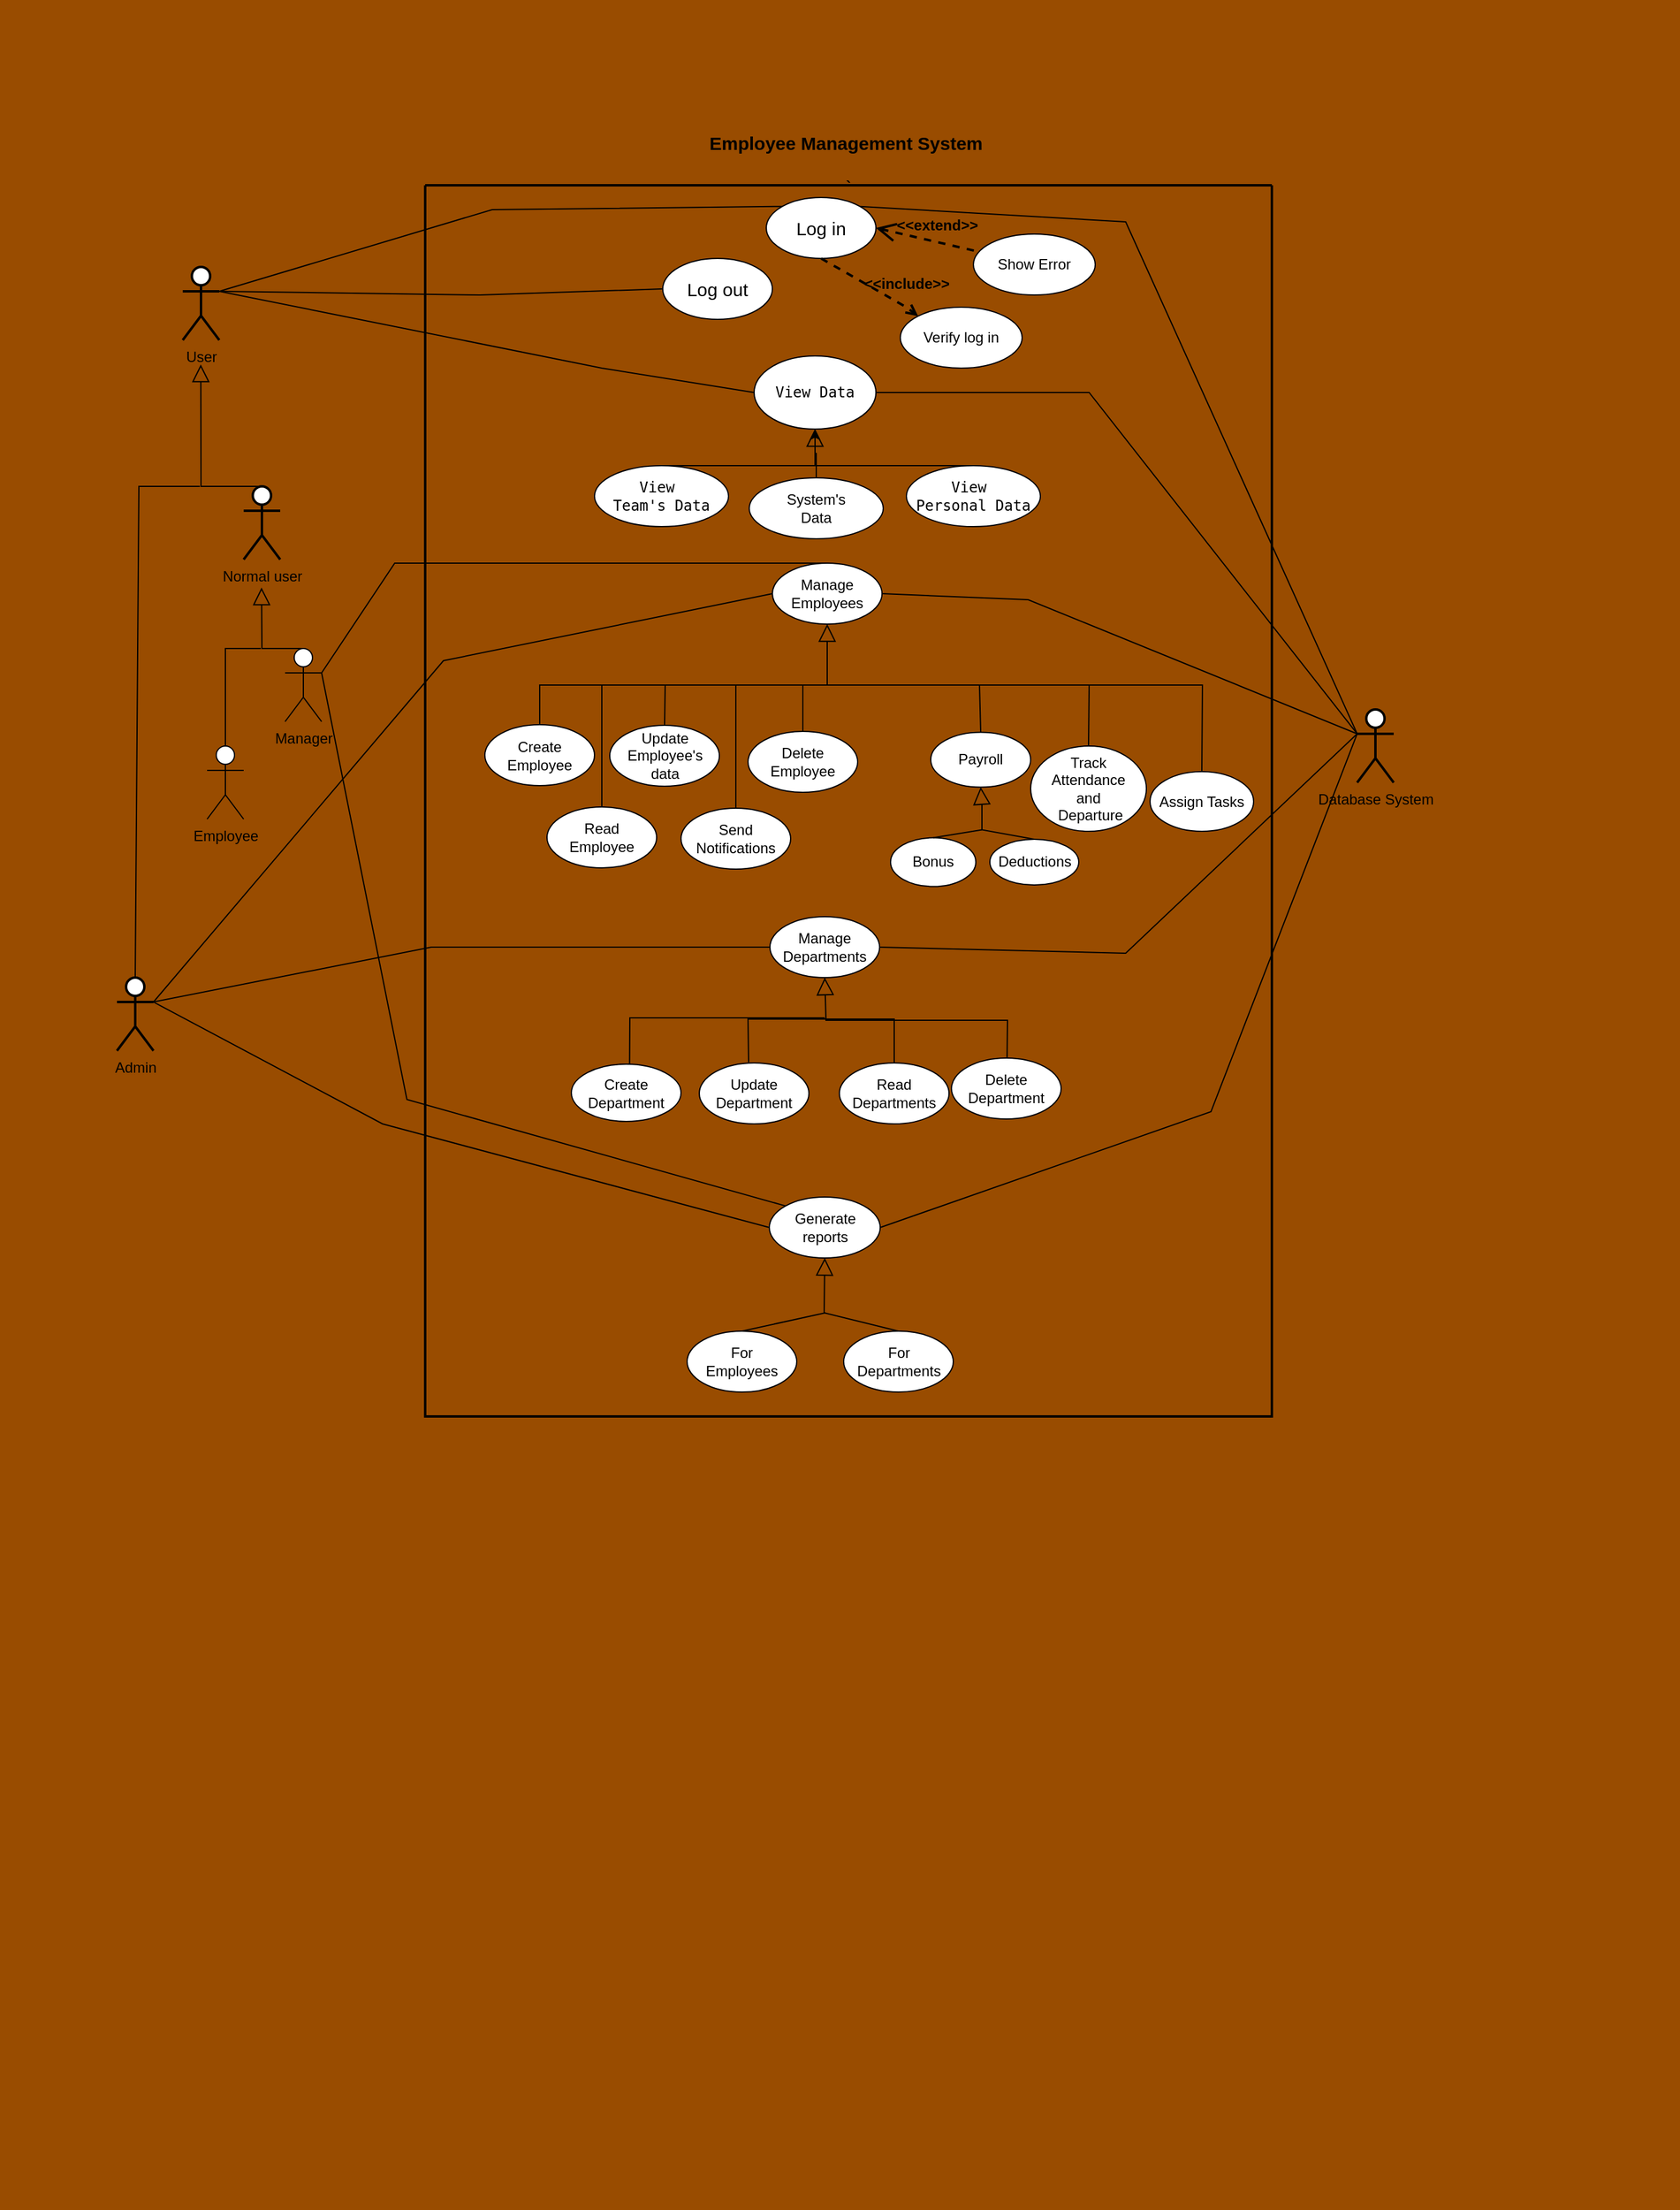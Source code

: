 <mxfile version="24.8.2">
  <diagram name="Page-1" id="XrRoJyVoxyt1KXuFEkB2">
    <mxGraphModel dx="3850" dy="3449" grid="1" gridSize="10" guides="1" tooltips="1" connect="1" arrows="1" fold="1" page="1" pageScale="1" pageWidth="850" pageHeight="1100" background="#994C00" math="0" shadow="0">
      <root>
        <mxCell id="0" />
        <mxCell id="1" parent="0" />
        <mxCell id="E6lL7CYEpyxVuo_n6DGL-12" value="&amp;nbsp;" style="text;html=1;align=center;verticalAlign=middle;resizable=0;points=[];autosize=1;strokeColor=none;fillColor=none;" parent="1" vertex="1">
          <mxGeometry x="694" y="1050" width="30" height="30" as="geometry" />
        </mxCell>
        <mxCell id="78" value="`" style="swimlane;startSize=0;strokeWidth=2;" parent="1" vertex="1">
          <mxGeometry x="-305" y="-580" width="695" height="1010" as="geometry">
            <mxRectangle y="110" width="50" height="40" as="alternateBounds" />
          </mxGeometry>
        </mxCell>
        <mxCell id="79" value="&lt;span style=&quot;font-size: 15px;&quot;&gt;Log in&lt;br&gt;&lt;/span&gt;" style="ellipse;whiteSpace=wrap;html=1;" parent="78" vertex="1">
          <mxGeometry x="280" y="10" width="90" height="50" as="geometry" />
        </mxCell>
        <mxCell id="80" value="Verify log in" style="ellipse;whiteSpace=wrap;html=1;" parent="78" vertex="1">
          <mxGeometry x="390" y="100" width="100" height="50" as="geometry" />
        </mxCell>
        <mxCell id="81" value="Show Error" style="ellipse;whiteSpace=wrap;html=1;" parent="78" vertex="1">
          <mxGeometry x="450" y="40" width="100" height="50" as="geometry" />
        </mxCell>
        <mxCell id="82" value="&lt;b&gt;&lt;font style=&quot;font-size: 12px;&quot;&gt;&amp;lt;&amp;lt;extend&amp;gt;&amp;gt;&lt;/font&gt;&lt;/b&gt;" style="edgeStyle=none;html=1;startArrow=open;endArrow=none;startSize=12;verticalAlign=bottom;dashed=1;labelBackgroundColor=none;rounded=0;exitX=1;exitY=0.5;exitDx=0;exitDy=0;strokeWidth=2;" parent="78" source="79" target="81" edge="1">
          <mxGeometry x="0.154" y="4" width="160" relative="1" as="geometry">
            <mxPoint x="220" y="170" as="sourcePoint" />
            <mxPoint x="380" y="170" as="targetPoint" />
            <mxPoint as="offset" />
            <Array as="points" />
          </mxGeometry>
        </mxCell>
        <mxCell id="83" value="&lt;b&gt;&lt;font style=&quot;font-size: 12px;&quot;&gt;&amp;lt;&amp;lt;include&amp;gt;&amp;gt;&lt;/font&gt;&lt;/b&gt;" style="edgeStyle=none;html=1;endArrow=open;verticalAlign=bottom;dashed=1;labelBackgroundColor=none;rounded=0;exitX=0.5;exitY=1;exitDx=0;exitDy=0;strokeWidth=2;entryX=0;entryY=0;entryDx=0;entryDy=0;" parent="78" source="79" target="80" edge="1">
          <mxGeometry x="0.634" y="9" width="160" relative="1" as="geometry">
            <mxPoint x="270" y="70" as="sourcePoint" />
            <mxPoint x="354" y="103" as="targetPoint" />
            <mxPoint as="offset" />
            <Array as="points">
              <mxPoint x="395" y="100" />
            </Array>
          </mxGeometry>
        </mxCell>
        <mxCell id="84" value="&lt;div&gt;Manage &lt;br&gt;&lt;/div&gt;&lt;div&gt;Employees&lt;br&gt;&lt;/div&gt;" style="ellipse;whiteSpace=wrap;html=1;" parent="78" vertex="1">
          <mxGeometry x="285" y="310" width="90" height="50" as="geometry" />
        </mxCell>
        <mxCell id="85" value="&lt;div&gt;Delete&lt;br&gt;&lt;/div&gt;&lt;div&gt;Employee&lt;br&gt;&lt;/div&gt;" style="ellipse;whiteSpace=wrap;html=1;" parent="78" vertex="1">
          <mxGeometry x="265" y="448" width="90" height="50" as="geometry" />
        </mxCell>
        <mxCell id="86" value="&lt;div&gt;Update&lt;/div&gt;&lt;div&gt;Employee&#39;s&lt;/div&gt;&lt;div&gt;data&lt;br&gt;&lt;/div&gt;" style="ellipse;whiteSpace=wrap;html=1;" parent="78" vertex="1">
          <mxGeometry x="151.5" y="443" width="90" height="50" as="geometry" />
        </mxCell>
        <mxCell id="87" value="&lt;div&gt;Read &lt;br&gt;&lt;/div&gt;&lt;div&gt;Employee&lt;br&gt;&lt;/div&gt;" style="ellipse;whiteSpace=wrap;html=1;" parent="78" vertex="1">
          <mxGeometry x="100" y="510" width="90" height="50" as="geometry" />
        </mxCell>
        <mxCell id="88" value="&lt;div&gt;Create&lt;br&gt;&lt;/div&gt;&lt;div&gt;Employee&lt;br&gt;&lt;/div&gt;" style="ellipse;whiteSpace=wrap;html=1;" parent="78" vertex="1">
          <mxGeometry x="49" y="442.5" width="90" height="50" as="geometry" />
        </mxCell>
        <mxCell id="89" value="&lt;code&gt;View Data&lt;/code&gt;" style="ellipse;whiteSpace=wrap;html=1;" parent="78" vertex="1">
          <mxGeometry x="270" y="140" width="100" height="60" as="geometry" />
        </mxCell>
        <mxCell id="90" value="&lt;span style=&quot;font-size: 15px;&quot;&gt;Log out&lt;br&gt;&lt;/span&gt;" style="ellipse;whiteSpace=wrap;html=1;" parent="78" vertex="1">
          <mxGeometry x="195" y="60" width="90" height="50" as="geometry" />
        </mxCell>
        <mxCell id="91" value="Assign Tasks" style="ellipse;whiteSpace=wrap;html=1;" parent="78" vertex="1">
          <mxGeometry x="595" y="481" width="85" height="49" as="geometry" />
        </mxCell>
        <mxCell id="92" value="&lt;div&gt;Create&lt;br&gt;&lt;/div&gt;&lt;div&gt;Department&lt;br&gt;&lt;/div&gt;" style="ellipse;whiteSpace=wrap;html=1;" parent="78" vertex="1">
          <mxGeometry x="120" y="721" width="90" height="47" as="geometry" />
        </mxCell>
        <mxCell id="93" value="&lt;div&gt;Delete&lt;br&gt;&lt;/div&gt;&lt;div&gt;Department&lt;br&gt;&lt;/div&gt;" style="ellipse;whiteSpace=wrap;html=1;" parent="78" vertex="1">
          <mxGeometry x="432" y="716" width="90" height="50" as="geometry" />
        </mxCell>
        <mxCell id="94" value="&lt;div&gt;Manage &lt;br&gt;&lt;/div&gt;&lt;div&gt;Departments&lt;br&gt;&lt;/div&gt;" style="ellipse;whiteSpace=wrap;html=1;" parent="78" vertex="1">
          <mxGeometry x="283" y="600" width="90" height="50" as="geometry" />
        </mxCell>
        <mxCell id="95" value="" style="edgeStyle=none;html=1;endArrow=block;endFill=0;endSize=12;verticalAlign=bottom;rounded=0;entryX=0.5;entryY=1;entryDx=0;entryDy=0;exitX=0.507;exitY=0.007;exitDx=0;exitDy=0;exitPerimeter=0;" parent="78" source="93" target="94" edge="1">
          <mxGeometry width="160" relative="1" as="geometry">
            <mxPoint x="478" y="730" as="sourcePoint" />
            <mxPoint x="368" y="770" as="targetPoint" />
            <Array as="points">
              <mxPoint x="478" y="685" />
              <mxPoint x="329" y="685" />
            </Array>
          </mxGeometry>
        </mxCell>
        <mxCell id="96" value="" style="edgeStyle=none;html=1;endArrow=none;verticalAlign=bottom;rounded=0;entryX=0.5;entryY=0;entryDx=0;entryDy=0;exitX=0.5;exitY=0;exitDx=0;exitDy=0;" parent="78" source="88" target="91" edge="1">
          <mxGeometry width="160" relative="1" as="geometry">
            <mxPoint x="275" y="410" as="sourcePoint" />
            <mxPoint x="525" y="421" as="targetPoint" />
            <Array as="points">
              <mxPoint x="94" y="410" />
              <mxPoint x="485" y="410" />
              <mxPoint x="638" y="410" />
            </Array>
          </mxGeometry>
        </mxCell>
        <mxCell id="97" value="&lt;div&gt;&lt;code&gt;View&amp;nbsp;&lt;/code&gt;&lt;/div&gt;&lt;div&gt;&lt;code&gt;Personal Data&lt;/code&gt;&lt;/div&gt;" style="ellipse;whiteSpace=wrap;html=1;" parent="78" vertex="1">
          <mxGeometry x="395" y="230" width="110" height="50" as="geometry" />
        </mxCell>
        <mxCell id="98" value="&lt;div&gt;&lt;code&gt;View&amp;nbsp;&lt;/code&gt;&lt;/div&gt;&lt;div&gt;&lt;code&gt;Team&#39;s Data&lt;/code&gt;&lt;/div&gt;" style="ellipse;whiteSpace=wrap;html=1;" parent="78" vertex="1">
          <mxGeometry x="139" y="230" width="110" height="50" as="geometry" />
        </mxCell>
        <mxCell id="99" value="" style="edgeStyle=none;html=1;endArrow=block;endFill=0;endSize=12;verticalAlign=bottom;rounded=0;entryX=0.5;entryY=1;entryDx=0;entryDy=0;exitX=0.5;exitY=0;exitDx=0;exitDy=0;" parent="78" source="97" target="89" edge="1">
          <mxGeometry width="160" relative="1" as="geometry">
            <mxPoint x="418" y="230" as="sourcePoint" />
            <mxPoint x="375" y="210" as="targetPoint" />
            <Array as="points">
              <mxPoint x="320" y="230" />
            </Array>
          </mxGeometry>
        </mxCell>
        <mxCell id="100" value="" style="edgeStyle=none;html=1;endArrow=none;verticalAlign=bottom;rounded=0;exitX=0.5;exitY=0;exitDx=0;exitDy=0;" parent="78" source="98" edge="1">
          <mxGeometry width="160" relative="1" as="geometry">
            <mxPoint x="230" y="230" as="sourcePoint" />
            <mxPoint x="325" y="230" as="targetPoint" />
          </mxGeometry>
        </mxCell>
        <mxCell id="101" value="&lt;div&gt;Read &lt;br&gt;&lt;/div&gt;&lt;div&gt;Departments&lt;br&gt;&lt;/div&gt;" style="ellipse;whiteSpace=wrap;html=1;" parent="78" vertex="1">
          <mxGeometry x="340" y="720" width="90" height="50" as="geometry" />
        </mxCell>
        <mxCell id="102" value="&lt;div&gt;Update&lt;/div&gt;&lt;div&gt;Department&lt;br&gt;&lt;/div&gt;" style="ellipse;whiteSpace=wrap;html=1;" parent="78" vertex="1">
          <mxGeometry x="225" y="720" width="90" height="50" as="geometry" />
        </mxCell>
        <mxCell id="103" value="" style="edgeStyle=none;html=1;endArrow=none;verticalAlign=bottom;rounded=0;entryX=0.5;entryY=0;entryDx=0;entryDy=0;exitX=0.45;exitY=-0.012;exitDx=0;exitDy=0;exitPerimeter=0;" parent="78" source="102" target="101" edge="1">
          <mxGeometry width="160" relative="1" as="geometry">
            <mxPoint x="235" y="684" as="sourcePoint" />
            <mxPoint x="395" y="684" as="targetPoint" />
            <Array as="points">
              <mxPoint x="265" y="684" />
              <mxPoint x="385" y="684" />
            </Array>
          </mxGeometry>
        </mxCell>
        <mxCell id="104" value="" style="edgeStyle=none;html=1;endArrow=none;verticalAlign=bottom;rounded=0;exitX=0.531;exitY=0.009;exitDx=0;exitDy=0;exitPerimeter=0;" parent="78" source="92" edge="1">
          <mxGeometry width="160" relative="1" as="geometry">
            <mxPoint x="168" y="724" as="sourcePoint" />
            <mxPoint x="328" y="683" as="targetPoint" />
            <Array as="points">
              <mxPoint x="168" y="683" />
            </Array>
          </mxGeometry>
        </mxCell>
        <mxCell id="105" value="" style="edgeStyle=orthogonalEdgeStyle;rounded=0;orthogonalLoop=1;jettySize=auto;html=1;" parent="78" source="106" target="89" edge="1">
          <mxGeometry relative="1" as="geometry" />
        </mxCell>
        <mxCell id="106" value="&lt;div&gt;System&#39;s&lt;/div&gt;&lt;div&gt;Data&lt;br&gt;&lt;/div&gt;" style="ellipse;whiteSpace=wrap;html=1;" parent="78" vertex="1">
          <mxGeometry x="266" y="240" width="110" height="50" as="geometry" />
        </mxCell>
        <mxCell id="107" value="Generate reports" style="ellipse;whiteSpace=wrap;html=1;" parent="78" vertex="1">
          <mxGeometry x="282.5" y="830" width="91" height="50" as="geometry" />
        </mxCell>
        <mxCell id="108" value="For Departments" style="ellipse;whiteSpace=wrap;html=1;" parent="78" vertex="1">
          <mxGeometry x="343.5" y="940" width="90" height="50" as="geometry" />
        </mxCell>
        <mxCell id="109" value="&lt;div&gt;For &lt;br&gt;&lt;/div&gt;&lt;div&gt;Employees&lt;br&gt;&lt;/div&gt;" style="ellipse;whiteSpace=wrap;html=1;" parent="78" vertex="1">
          <mxGeometry x="215" y="940" width="90" height="50" as="geometry" />
        </mxCell>
        <mxCell id="110" value="" style="edgeStyle=none;html=1;endArrow=block;endFill=0;endSize=12;verticalAlign=bottom;rounded=0;entryX=0.5;entryY=1;entryDx=0;entryDy=0;exitX=0.5;exitY=0;exitDx=0;exitDy=0;" parent="78" source="108" target="107" edge="1">
          <mxGeometry width="160" relative="1" as="geometry">
            <mxPoint x="388.5" y="925" as="sourcePoint" />
            <mxPoint x="412.5" y="915" as="targetPoint" />
            <Array as="points">
              <mxPoint x="327.5" y="925" />
            </Array>
          </mxGeometry>
        </mxCell>
        <mxCell id="111" value="" style="edgeStyle=none;html=1;endArrow=none;verticalAlign=bottom;rounded=0;exitX=0.5;exitY=0;exitDx=0;exitDy=0;" parent="78" source="109" edge="1">
          <mxGeometry width="160" relative="1" as="geometry">
            <mxPoint x="257.5" y="925" as="sourcePoint" />
            <mxPoint x="328.5" y="925" as="targetPoint" />
          </mxGeometry>
        </mxCell>
        <mxCell id="112" value="&lt;div&gt;Track&lt;/div&gt;&lt;div&gt;Attendance&lt;/div&gt;&lt;div&gt;and&lt;/div&gt;&lt;div&gt;&amp;nbsp;Departure&lt;br&gt;&lt;/div&gt;" style="ellipse;whiteSpace=wrap;html=1;" parent="78" vertex="1">
          <mxGeometry x="497" y="460" width="95" height="70" as="geometry" />
        </mxCell>
        <mxCell id="113" value="Payroll" style="ellipse;whiteSpace=wrap;html=1;" parent="78" vertex="1">
          <mxGeometry x="415" y="448.75" width="82" height="45" as="geometry" />
        </mxCell>
        <mxCell id="114" value="&lt;div&gt;Send &lt;br&gt;&lt;/div&gt;&lt;div&gt;Notifications&lt;br&gt;&lt;/div&gt;" style="ellipse;whiteSpace=wrap;html=1;" parent="78" vertex="1">
          <mxGeometry x="210" y="511" width="90" height="50" as="geometry" />
        </mxCell>
        <mxCell id="115" value="Deductions" style="ellipse;whiteSpace=wrap;html=1;" parent="78" vertex="1">
          <mxGeometry x="463.5" y="536.5" width="73" height="37.5" as="geometry" />
        </mxCell>
        <mxCell id="116" value="Bonus" style="ellipse;whiteSpace=wrap;html=1;" parent="78" vertex="1">
          <mxGeometry x="382" y="535.25" width="70" height="40" as="geometry" />
        </mxCell>
        <mxCell id="117" value="" style="edgeStyle=none;html=1;endArrow=block;endFill=0;endSize=12;verticalAlign=bottom;rounded=0;entryX=0.5;entryY=1;entryDx=0;entryDy=0;" parent="78" target="84" edge="1">
          <mxGeometry width="160" relative="1" as="geometry">
            <mxPoint x="330" y="410" as="sourcePoint" />
            <mxPoint x="435" y="400" as="targetPoint" />
          </mxGeometry>
        </mxCell>
        <mxCell id="118" value="" style="edgeStyle=none;html=1;endArrow=block;endFill=0;endSize=12;verticalAlign=bottom;rounded=0;entryX=0.5;entryY=1;entryDx=0;entryDy=0;exitX=0.5;exitY=0;exitDx=0;exitDy=0;" parent="78" source="115" target="113" edge="1">
          <mxGeometry width="160" relative="1" as="geometry">
            <mxPoint x="307" y="508.75" as="sourcePoint" />
            <mxPoint x="467" y="508.75" as="targetPoint" />
            <Array as="points">
              <mxPoint x="457" y="528.75" />
              <mxPoint x="457" y="508.75" />
            </Array>
          </mxGeometry>
        </mxCell>
        <mxCell id="119" value="" style="endArrow=none;html=1;rounded=0;exitX=0.5;exitY=0;exitDx=0;exitDy=0;" parent="78" source="116" edge="1">
          <mxGeometry width="50" height="50" relative="1" as="geometry">
            <mxPoint x="407" y="578.75" as="sourcePoint" />
            <mxPoint x="457" y="528.75" as="targetPoint" />
          </mxGeometry>
        </mxCell>
        <mxCell id="120" value="" style="endArrow=none;html=1;rounded=0;exitX=0.5;exitY=0;exitDx=0;exitDy=0;" parent="78" source="112" edge="1">
          <mxGeometry width="50" height="50" relative="1" as="geometry">
            <mxPoint x="541.5" y="479" as="sourcePoint" />
            <mxPoint x="545" y="410" as="targetPoint" />
          </mxGeometry>
        </mxCell>
        <mxCell id="121" value="" style="edgeStyle=none;html=1;endArrow=none;verticalAlign=bottom;exitX=0.5;exitY=0;exitDx=0;exitDy=0;" parent="78" source="87" edge="1">
          <mxGeometry width="160" relative="1" as="geometry">
            <mxPoint x="135" y="440" as="sourcePoint" />
            <mxPoint x="145" y="410" as="targetPoint" />
          </mxGeometry>
        </mxCell>
        <mxCell id="122" value="" style="edgeStyle=none;html=1;endArrow=none;verticalAlign=bottom;exitX=0.5;exitY=0;exitDx=0;exitDy=0;" parent="78" source="114" edge="1">
          <mxGeometry width="160" relative="1" as="geometry">
            <mxPoint x="245" y="440" as="sourcePoint" />
            <mxPoint x="255" y="410" as="targetPoint" />
          </mxGeometry>
        </mxCell>
        <mxCell id="123" value="" style="edgeStyle=none;html=1;endArrow=none;verticalAlign=bottom;exitX=0.5;exitY=0;exitDx=0;exitDy=0;" parent="78" source="86" edge="1">
          <mxGeometry width="160" relative="1" as="geometry">
            <mxPoint x="105" y="440" as="sourcePoint" />
            <mxPoint x="197" y="410" as="targetPoint" />
          </mxGeometry>
        </mxCell>
        <mxCell id="124" value="" style="edgeStyle=none;html=1;endArrow=none;verticalAlign=bottom;exitX=0.5;exitY=0;exitDx=0;exitDy=0;" parent="78" source="85" edge="1">
          <mxGeometry width="160" relative="1" as="geometry">
            <mxPoint x="255" y="420" as="sourcePoint" />
            <mxPoint x="310" y="410" as="targetPoint" />
          </mxGeometry>
        </mxCell>
        <mxCell id="125" value="" style="edgeStyle=none;html=1;endArrow=none;verticalAlign=bottom;exitX=0.5;exitY=0;exitDx=0;exitDy=0;" parent="78" source="113" edge="1">
          <mxGeometry width="160" relative="1" as="geometry">
            <mxPoint x="295" y="450" as="sourcePoint" />
            <mxPoint x="455" y="410" as="targetPoint" />
          </mxGeometry>
        </mxCell>
        <mxCell id="126" value="User" style="shape=umlActor;html=1;verticalLabelPosition=bottom;verticalAlign=top;align=center;strokeWidth=2;" parent="1" vertex="1">
          <mxGeometry x="-504" y="-513" width="30" height="60" as="geometry" />
        </mxCell>
        <mxCell id="127" value="" style="edgeStyle=none;html=1;endArrow=none;verticalAlign=bottom;rounded=0;entryX=0;entryY=0;entryDx=0;entryDy=0;strokeWidth=1;exitX=1;exitY=0.333;exitDx=0;exitDy=0;exitPerimeter=0;" parent="1" source="126" target="79" edge="1">
          <mxGeometry width="160" relative="1" as="geometry">
            <mxPoint x="-430" y="-420" as="sourcePoint" />
            <mxPoint x="-50" y="-430" as="targetPoint" />
            <Array as="points">
              <mxPoint x="-250" y="-560" />
            </Array>
          </mxGeometry>
        </mxCell>
        <mxCell id="128" value="Admin" style="shape=umlActor;html=1;verticalLabelPosition=bottom;verticalAlign=top;align=center;strokeWidth=2;" parent="1" vertex="1">
          <mxGeometry x="-558" y="70" width="30" height="60" as="geometry" />
        </mxCell>
        <mxCell id="129" value="Normal user" style="shape=umlActor;html=1;verticalLabelPosition=bottom;verticalAlign=top;align=center;strokeWidth=2;" parent="1" vertex="1">
          <mxGeometry x="-454" y="-333" width="30" height="60" as="geometry" />
        </mxCell>
        <mxCell id="130" value="" style="edgeStyle=none;html=1;endArrow=block;endFill=0;endSize=12;verticalAlign=bottom;rounded=0;exitX=0.5;exitY=0;exitDx=0;exitDy=0;exitPerimeter=0;" parent="1" source="129" edge="1">
          <mxGeometry width="160" relative="1" as="geometry">
            <mxPoint x="-444" y="-333" as="sourcePoint" />
            <mxPoint x="-489.2" y="-433.003" as="targetPoint" />
            <Array as="points">
              <mxPoint x="-489" y="-333" />
            </Array>
          </mxGeometry>
        </mxCell>
        <mxCell id="131" value="" style="edgeStyle=none;html=1;endArrow=none;verticalAlign=bottom;rounded=0;exitX=0.5;exitY=0;exitDx=0;exitDy=0;exitPerimeter=0;" parent="1" source="128" edge="1">
          <mxGeometry width="160" relative="1" as="geometry">
            <mxPoint x="-539" y="-331" as="sourcePoint" />
            <mxPoint x="-490" y="-333" as="targetPoint" />
            <Array as="points">
              <mxPoint x="-540" y="-333" />
            </Array>
          </mxGeometry>
        </mxCell>
        <mxCell id="132" value="" style="edgeStyle=none;html=1;endArrow=block;endFill=0;endSize=12;verticalAlign=bottom;rounded=0;exitX=0.5;exitY=0;exitDx=0;exitDy=0;exitPerimeter=0;" parent="1" source="133" edge="1">
          <mxGeometry width="160" relative="1" as="geometry">
            <mxPoint x="-439.33" y="-220" as="sourcePoint" />
            <mxPoint x="-439.33" y="-250" as="targetPoint" />
            <Array as="points">
              <mxPoint x="-439" y="-200" />
            </Array>
          </mxGeometry>
        </mxCell>
        <mxCell id="133" value="Manager" style="shape=umlActor;html=1;verticalLabelPosition=bottom;verticalAlign=top;align=center;" parent="1" vertex="1">
          <mxGeometry x="-420" y="-200" width="30" height="60" as="geometry" />
        </mxCell>
        <mxCell id="134" value="Employee" style="shape=umlActor;html=1;verticalLabelPosition=bottom;verticalAlign=top;align=center;" parent="1" vertex="1">
          <mxGeometry x="-484" y="-120" width="30" height="60" as="geometry" />
        </mxCell>
        <mxCell id="135" value="" style="edgeStyle=none;html=1;endArrow=none;verticalAlign=bottom;rounded=0;exitX=0.5;exitY=0;exitDx=0;exitDy=0;exitPerimeter=0;" parent="1" source="134" edge="1">
          <mxGeometry width="160" relative="1" as="geometry">
            <mxPoint x="-510" y="-270" as="sourcePoint" />
            <mxPoint x="-440" y="-200" as="targetPoint" />
            <Array as="points">
              <mxPoint x="-469" y="-200" />
            </Array>
          </mxGeometry>
        </mxCell>
        <mxCell id="136" value="" style="edgeStyle=none;html=1;endArrow=none;verticalAlign=bottom;rounded=0;exitX=1;exitY=0.333;exitDx=0;exitDy=0;exitPerimeter=0;entryX=0;entryY=0.5;entryDx=0;entryDy=0;" parent="1" source="128" target="84" edge="1">
          <mxGeometry width="160" relative="1" as="geometry">
            <mxPoint x="-480" y="-50" as="sourcePoint" />
            <mxPoint x="-320" y="-50" as="targetPoint" />
            <Array as="points">
              <mxPoint x="-290" y="-190" />
            </Array>
          </mxGeometry>
        </mxCell>
        <mxCell id="137" value="&lt;font style=&quot;font-size: 15px;&quot;&gt;&lt;b&gt;Employee Management System&lt;br&gt;&lt;/b&gt;&lt;/font&gt;" style="text;html=1;align=center;verticalAlign=middle;resizable=0;points=[];autosize=1;" parent="1" vertex="1">
          <mxGeometry x="-90" y="-630" width="260" height="30" as="geometry" />
        </mxCell>
        <mxCell id="138" value="" style="edgeStyle=none;html=1;endArrow=none;verticalAlign=bottom;rounded=0;strokeWidth=1;exitX=1;exitY=0.333;exitDx=0;exitDy=0;exitPerimeter=0;entryX=0;entryY=0.5;entryDx=0;entryDy=0;" parent="1" source="126" target="90" edge="1">
          <mxGeometry width="160" relative="1" as="geometry">
            <mxPoint x="-464" y="-483" as="sourcePoint" />
            <mxPoint x="-230" y="-320" as="targetPoint" />
            <Array as="points">
              <mxPoint x="-260" y="-490" />
            </Array>
          </mxGeometry>
        </mxCell>
        <mxCell id="139" value="" style="edgeStyle=none;html=1;endArrow=none;verticalAlign=bottom;rounded=0;strokeWidth=1;exitX=1;exitY=0.333;exitDx=0;exitDy=0;exitPerimeter=0;entryX=0;entryY=0.5;entryDx=0;entryDy=0;" parent="1" source="126" target="89" edge="1">
          <mxGeometry width="160" relative="1" as="geometry">
            <mxPoint x="-464" y="-483" as="sourcePoint" />
            <mxPoint x="-70" y="-240" as="targetPoint" />
            <Array as="points">
              <mxPoint x="-160" y="-430" />
            </Array>
          </mxGeometry>
        </mxCell>
        <mxCell id="140" value="" style="edgeStyle=none;html=1;endArrow=none;verticalAlign=bottom;rounded=0;entryX=0.5;entryY=0;entryDx=0;entryDy=0;exitX=1;exitY=0.333;exitDx=0;exitDy=0;exitPerimeter=0;" parent="1" source="133" target="84" edge="1">
          <mxGeometry width="160" relative="1" as="geometry">
            <mxPoint x="-518" y="-10" as="sourcePoint" />
            <mxPoint x="-23" y="-132" as="targetPoint" />
            <Array as="points">
              <mxPoint x="-330" y="-270" />
              <mxPoint x="-40" y="-270" />
            </Array>
          </mxGeometry>
        </mxCell>
        <mxCell id="141" value="Database System " style="shape=umlActor;html=1;verticalLabelPosition=bottom;verticalAlign=top;align=center;strokeWidth=2;" parent="1" vertex="1">
          <mxGeometry x="460" y="-150" width="30" height="60" as="geometry" />
        </mxCell>
        <mxCell id="142" value="" style="edgeStyle=none;html=1;endArrow=none;verticalAlign=bottom;rounded=0;strokeWidth=1;exitX=1;exitY=0.5;exitDx=0;exitDy=0;entryX=0;entryY=0.333;entryDx=0;entryDy=0;entryPerimeter=0;" parent="1" source="89" target="141" edge="1">
          <mxGeometry width="160" relative="1" as="geometry">
            <mxPoint x="25.0" y="-240" as="sourcePoint" />
            <mxPoint x="470" y="-300" as="targetPoint" />
            <Array as="points">
              <mxPoint x="240" y="-410" />
            </Array>
          </mxGeometry>
        </mxCell>
        <mxCell id="143" value="" style="edgeStyle=none;html=1;endArrow=none;verticalAlign=bottom;rounded=0;strokeWidth=1;exitX=1;exitY=0;exitDx=0;exitDy=0;entryX=0;entryY=0.333;entryDx=0;entryDy=0;entryPerimeter=0;" parent="1" source="79" target="141" edge="1">
          <mxGeometry width="160" relative="1" as="geometry">
            <mxPoint x="90" y="-310" as="sourcePoint" />
            <mxPoint x="360" y="-250" as="targetPoint" />
            <Array as="points">
              <mxPoint x="270" y="-550" />
            </Array>
          </mxGeometry>
        </mxCell>
        <mxCell id="144" value="" style="edgeStyle=none;html=1;endArrow=none;verticalAlign=bottom;rounded=0;strokeWidth=1;exitX=1;exitY=0.5;exitDx=0;exitDy=0;entryX=0;entryY=0.333;entryDx=0;entryDy=0;entryPerimeter=0;" parent="1" source="84" target="141" edge="1">
          <mxGeometry width="160" relative="1" as="geometry">
            <mxPoint x="55" y="-135" as="sourcePoint" />
            <mxPoint x="370" y="-240" as="targetPoint" />
            <Array as="points">
              <mxPoint x="190" y="-240" />
            </Array>
          </mxGeometry>
        </mxCell>
        <mxCell id="145" value="" style="edgeStyle=none;html=1;endArrow=none;verticalAlign=bottom;rounded=0;strokeWidth=1;entryX=0;entryY=0.333;entryDx=0;entryDy=0;entryPerimeter=0;exitX=1;exitY=0.5;exitDx=0;exitDy=0;" parent="1" source="94" target="141" edge="1">
          <mxGeometry width="160" relative="1" as="geometry">
            <mxPoint x="390" y="130" as="sourcePoint" />
            <mxPoint x="370" y="-240" as="targetPoint" />
            <Array as="points">
              <mxPoint x="270" y="50" />
            </Array>
          </mxGeometry>
        </mxCell>
        <mxCell id="146" value="&amp;nbsp;" style="text;html=1;align=center;verticalAlign=middle;resizable=0;points=[];autosize=1;strokeColor=none;fillColor=none;" parent="1" vertex="1">
          <mxGeometry x="10" y="-732" width="30" height="30" as="geometry" />
        </mxCell>
        <mxCell id="147" value="&amp;nbsp;" style="text;html=1;align=center;verticalAlign=middle;resizable=0;points=[];autosize=1;strokeColor=none;fillColor=none;" parent="1" vertex="1">
          <mxGeometry x="620" y="-130" width="30" height="30" as="geometry" />
        </mxCell>
        <mxCell id="148" value="&amp;nbsp;" style="text;html=1;align=center;verticalAlign=middle;resizable=0;points=[];autosize=1;strokeColor=none;fillColor=none;" parent="1" vertex="1">
          <mxGeometry x="-654" y="-292" width="30" height="30" as="geometry" />
        </mxCell>
        <mxCell id="149" value="&amp;nbsp;" style="text;html=1;align=center;verticalAlign=middle;resizable=0;points=[];autosize=1;strokeColor=none;fillColor=none;" parent="1" vertex="1">
          <mxGeometry x="10" y="530" width="30" height="30" as="geometry" />
        </mxCell>
        <mxCell id="150" value="" style="endArrow=none;html=1;rounded=0;entryX=1;entryY=0.333;entryDx=0;entryDy=0;entryPerimeter=0;exitX=0;exitY=0.5;exitDx=0;exitDy=0;" parent="1" source="107" target="128" edge="1">
          <mxGeometry width="50" height="50" relative="1" as="geometry">
            <mxPoint x="-570" y="240" as="sourcePoint" />
            <mxPoint x="-520" y="190" as="targetPoint" />
            <Array as="points">
              <mxPoint x="-340" y="190" />
            </Array>
          </mxGeometry>
        </mxCell>
        <mxCell id="151" value="" style="endArrow=none;html=1;rounded=0;entryX=0;entryY=0.5;entryDx=0;entryDy=0;exitX=1;exitY=0.333;exitDx=0;exitDy=0;exitPerimeter=0;" parent="1" source="128" target="94" edge="1">
          <mxGeometry width="50" height="50" relative="1" as="geometry">
            <mxPoint x="-520" y="-20" as="sourcePoint" />
            <mxPoint x="-190" y="10" as="targetPoint" />
            <Array as="points">
              <mxPoint x="-300" y="45" />
            </Array>
          </mxGeometry>
        </mxCell>
        <mxCell id="152" value="" style="endArrow=none;html=1;rounded=0;entryX=0;entryY=0.333;entryDx=0;entryDy=0;entryPerimeter=0;exitX=1;exitY=0.5;exitDx=0;exitDy=0;" parent="1" source="107" target="141" edge="1">
          <mxGeometry width="50" height="50" relative="1" as="geometry">
            <mxPoint x="320" y="-10" as="sourcePoint" />
            <mxPoint x="370" y="-60" as="targetPoint" />
            <Array as="points">
              <mxPoint x="340" y="180" />
            </Array>
          </mxGeometry>
        </mxCell>
        <mxCell id="153" value="" style="endArrow=none;html=1;rounded=0;entryX=1;entryY=0.333;entryDx=0;entryDy=0;entryPerimeter=0;exitX=0;exitY=0;exitDx=0;exitDy=0;" parent="1" source="107" target="133" edge="1">
          <mxGeometry width="50" height="50" relative="1" as="geometry">
            <mxPoint x="-480" y="170" as="sourcePoint" />
            <mxPoint x="-430" y="120" as="targetPoint" />
            <Array as="points">
              <mxPoint x="-320" y="170" />
            </Array>
          </mxGeometry>
        </mxCell>
      </root>
    </mxGraphModel>
  </diagram>
</mxfile>
